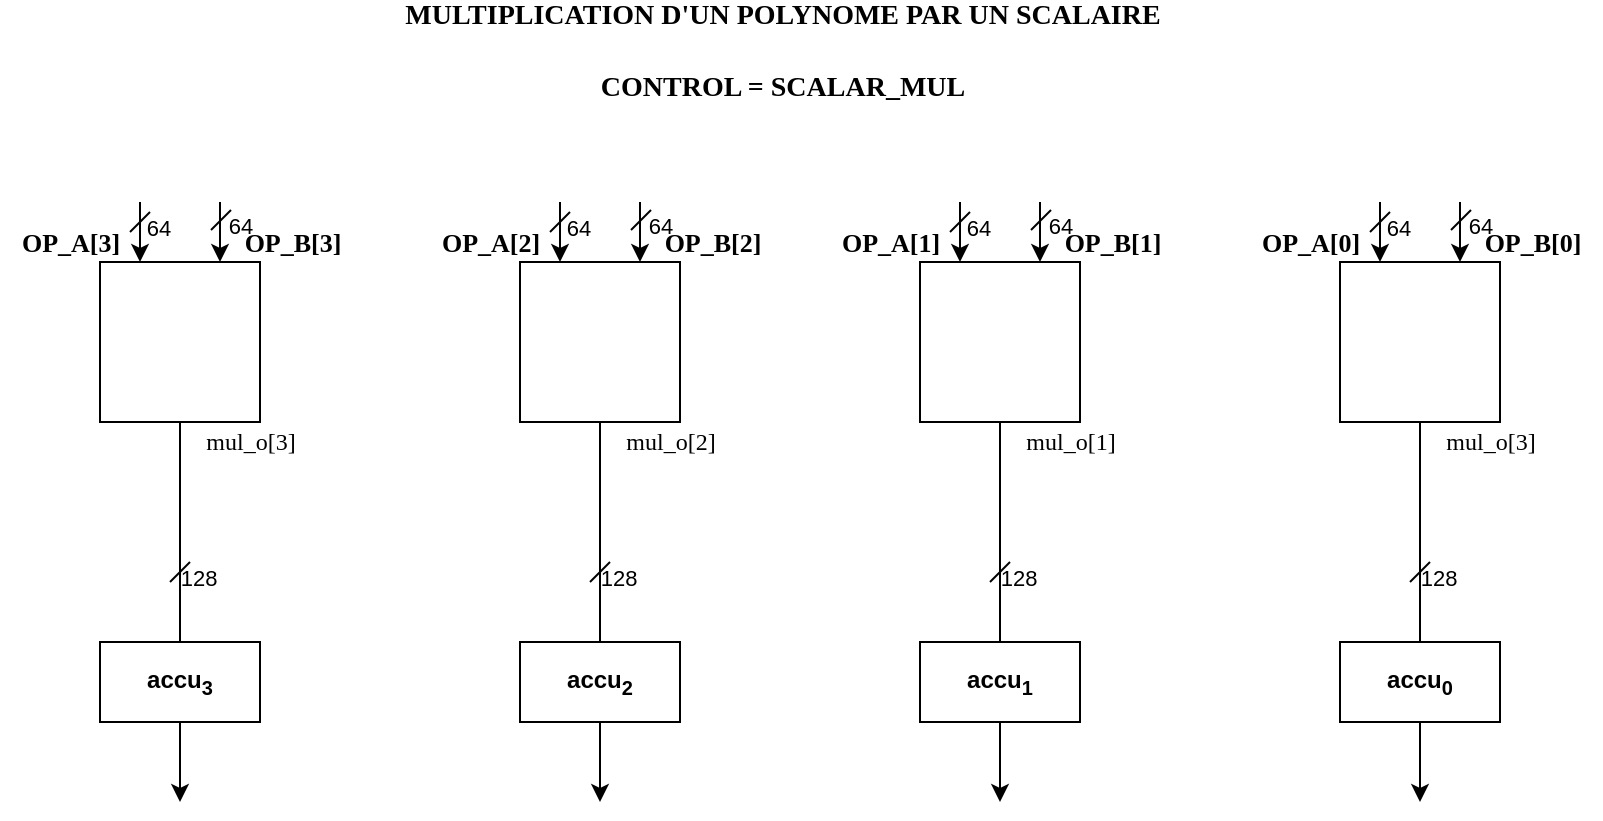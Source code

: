 <mxfile version="14.4.9" type="device"><diagram id="TvV8erstPbMLg1v7HmDn" name="Page-1"><mxGraphModel dx="1422" dy="791" grid="1" gridSize="10" guides="1" tooltips="1" connect="1" arrows="1" fold="1" page="1" pageScale="1" pageWidth="1654" pageHeight="2336" math="0" shadow="0"><root><mxCell id="0"/><mxCell id="1" parent="0"/><mxCell id="G1wsKkONEAEz0dRTlY_H-1" style="edgeStyle=orthogonalEdgeStyle;rounded=0;orthogonalLoop=1;jettySize=auto;html=1;exitX=0.5;exitY=1;exitDx=0;exitDy=0;endArrow=none;endFill=0;startArrow=none;startFill=0;entryX=0.5;entryY=0;entryDx=0;entryDy=0;" edge="1" parent="1" source="G1wsKkONEAEz0dRTlY_H-3" target="G1wsKkONEAEz0dRTlY_H-17"><mxGeometry relative="1" as="geometry"><mxPoint x="600" y="630" as="targetPoint"/><Array as="points"/></mxGeometry></mxCell><mxCell id="G1wsKkONEAEz0dRTlY_H-2" style="edgeStyle=orthogonalEdgeStyle;rounded=0;orthogonalLoop=1;jettySize=auto;html=1;exitX=0.25;exitY=0;exitDx=0;exitDy=0;endArrow=none;endFill=0;startArrow=classic;startFill=1;" edge="1" parent="1" source="G1wsKkONEAEz0dRTlY_H-3"><mxGeometry relative="1" as="geometry"><mxPoint x="580" y="420" as="targetPoint"/></mxGeometry></mxCell><mxCell id="G1wsKkONEAEz0dRTlY_H-127" style="edgeStyle=orthogonalEdgeStyle;rounded=0;orthogonalLoop=1;jettySize=auto;html=1;exitX=0.75;exitY=0;exitDx=0;exitDy=0;startArrow=classic;startFill=1;endArrow=none;endFill=0;" edge="1" parent="1" source="G1wsKkONEAEz0dRTlY_H-3"><mxGeometry relative="1" as="geometry"><mxPoint x="620" y="420" as="targetPoint"/></mxGeometry></mxCell><mxCell id="G1wsKkONEAEz0dRTlY_H-3" value="" style="rounded=0;whiteSpace=wrap;html=1;" vertex="1" parent="1"><mxGeometry x="560" y="450" width="80" height="80" as="geometry"/></mxCell><mxCell id="G1wsKkONEAEz0dRTlY_H-4" value="&lt;font style=&quot;font-size: 13px&quot;&gt;&lt;b&gt;&lt;font style=&quot;font-size: 13px&quot; face=&quot;Lucida Console&quot;&gt;OP_B[3]&lt;/font&gt;&lt;/b&gt;&lt;/font&gt;" style="text;html=1;align=center;verticalAlign=middle;resizable=0;points=[];autosize=1;" vertex="1" parent="1"><mxGeometry x="620.5" y="430" width="70" height="20" as="geometry"/></mxCell><mxCell id="G1wsKkONEAEz0dRTlY_H-5" value="&lt;font style=&quot;font-size: 13px&quot;&gt;&lt;b&gt;&lt;font style=&quot;font-size: 13px&quot; face=&quot;Lucida Console&quot;&gt;OP_A[3]&lt;/font&gt;&lt;/b&gt;&lt;/font&gt;" style="text;html=1;align=center;verticalAlign=middle;resizable=0;points=[];autosize=1;" vertex="1" parent="1"><mxGeometry x="510" y="430" width="70" height="20" as="geometry"/></mxCell><mxCell id="G1wsKkONEAEz0dRTlY_H-6" value="&lt;font face=&quot;Lucida Console&quot;&gt;mul_o[3]&lt;/font&gt;" style="text;html=1;align=center;verticalAlign=middle;resizable=0;points=[];autosize=1;" vertex="1" parent="1"><mxGeometry x="599.75" y="530" width="70" height="20" as="geometry"/></mxCell><mxCell id="G1wsKkONEAEz0dRTlY_H-7" value="" style="shape=image;html=1;verticalAlign=top;verticalLabelPosition=bottom;labelBackgroundColor=#ffffff;imageAspect=0;aspect=fixed;image=https://cdn2.iconfinder.com/data/icons/font-awesome/1792/asterisk-128.png;strokeColor=#000000;" vertex="1" parent="1"><mxGeometry x="580" y="470" width="40" height="40" as="geometry"/></mxCell><mxCell id="G1wsKkONEAEz0dRTlY_H-128" style="edgeStyle=orthogonalEdgeStyle;rounded=0;orthogonalLoop=1;jettySize=auto;html=1;exitX=0.5;exitY=1;exitDx=0;exitDy=0;startArrow=none;startFill=0;endArrow=classic;endFill=1;" edge="1" parent="1" source="G1wsKkONEAEz0dRTlY_H-17"><mxGeometry relative="1" as="geometry"><mxPoint x="600" y="720" as="targetPoint"/></mxGeometry></mxCell><mxCell id="G1wsKkONEAEz0dRTlY_H-17" value="&lt;b&gt;accu&lt;sub&gt;3&lt;/sub&gt;&lt;/b&gt;" style="rounded=0;whiteSpace=wrap;html=1;" vertex="1" parent="1"><mxGeometry x="560" y="640" width="80" height="40" as="geometry"/></mxCell><mxCell id="G1wsKkONEAEz0dRTlY_H-24" value="&lt;div&gt;64&lt;/div&gt;" style="endArrow=none;html=1;labelBackgroundColor=none;labelPosition=center;verticalLabelPosition=bottom;align=center;verticalAlign=bottom;" edge="1" parent="1"><mxGeometry x="-0.3" y="-15" width="50" height="50" relative="1" as="geometry"><mxPoint x="575" y="435" as="sourcePoint"/><mxPoint x="585" y="425" as="targetPoint"/><mxPoint as="offset"/></mxGeometry></mxCell><mxCell id="G1wsKkONEAEz0dRTlY_H-25" value="128" style="endArrow=none;html=1;labelBackgroundColor=none;labelPosition=center;verticalLabelPosition=bottom;align=center;verticalAlign=bottom;" edge="1" parent="1"><mxGeometry x="-0.3" y="-15" width="50" height="50" relative="1" as="geometry"><mxPoint x="595" y="610" as="sourcePoint"/><mxPoint x="605" y="600" as="targetPoint"/><mxPoint as="offset"/></mxGeometry></mxCell><mxCell id="G1wsKkONEAEz0dRTlY_H-29" value="64" style="endArrow=none;html=1;labelBackgroundColor=none;labelPosition=center;verticalLabelPosition=bottom;align=center;verticalAlign=bottom;" edge="1" parent="1"><mxGeometry x="-0.3" y="-15" width="50" height="50" relative="1" as="geometry"><mxPoint x="615.5" y="434" as="sourcePoint"/><mxPoint x="625.5" y="424" as="targetPoint"/><mxPoint as="offset"/></mxGeometry></mxCell><mxCell id="G1wsKkONEAEz0dRTlY_H-125" value="&lt;font size=&quot;1&quot; face=&quot;Lucida Console&quot;&gt;&lt;b style=&quot;font-size: 14px&quot;&gt;MULTIPLICATION D'UN POLYNOME PAR UN SCALAIRE&lt;/b&gt;&lt;/font&gt;&lt;font size=&quot;1&quot; face=&quot;Lucida Console&quot;&gt;&lt;b style=&quot;font-size: 14px&quot;&gt;&lt;br&gt;&lt;/b&gt;&lt;/font&gt;&lt;div style=&quot;font-size: 14px&quot;&gt;&lt;font style=&quot;font-size: 14px&quot; face=&quot;Lucida Console&quot;&gt;&lt;b&gt;&lt;br&gt;&lt;/b&gt;&lt;/font&gt;&lt;/div&gt;&lt;div style=&quot;font-size: 14px&quot;&gt;&lt;font style=&quot;font-size: 14px&quot; face=&quot;Lucida Console&quot;&gt;&lt;b&gt;CONTROL = SCALAR_MUL&lt;/b&gt;&lt;/font&gt;&lt;br&gt;&lt;/div&gt;&lt;font size=&quot;1&quot; face=&quot;Lucida Console&quot;&gt;&lt;b style=&quot;font-size: 14px&quot;&gt;&lt;/b&gt;&lt;/font&gt;&lt;font size=&quot;1&quot; face=&quot;Lucida Console&quot;&gt;&lt;b style=&quot;font-size: 14px&quot;&gt;&lt;span class=&quot;ILfuVd&quot;&gt;&lt;span class=&quot;hgKElc&quot;&gt;&lt;/span&gt;&lt;/span&gt;&lt;/b&gt;&lt;/font&gt;" style="text;html=1;align=center;verticalAlign=middle;resizable=0;points=[];autosize=1;" vertex="1" parent="1"><mxGeometry x="700.5" y="320" width="400" height="50" as="geometry"/></mxCell><mxCell id="G1wsKkONEAEz0dRTlY_H-129" style="edgeStyle=orthogonalEdgeStyle;rounded=0;orthogonalLoop=1;jettySize=auto;html=1;exitX=0.5;exitY=1;exitDx=0;exitDy=0;endArrow=none;endFill=0;startArrow=none;startFill=0;entryX=0.5;entryY=0;entryDx=0;entryDy=0;" edge="1" parent="1" source="G1wsKkONEAEz0dRTlY_H-132" target="G1wsKkONEAEz0dRTlY_H-138"><mxGeometry relative="1" as="geometry"><mxPoint x="810" y="630" as="targetPoint"/><Array as="points"/></mxGeometry></mxCell><mxCell id="G1wsKkONEAEz0dRTlY_H-130" style="edgeStyle=orthogonalEdgeStyle;rounded=0;orthogonalLoop=1;jettySize=auto;html=1;exitX=0.25;exitY=0;exitDx=0;exitDy=0;endArrow=none;endFill=0;startArrow=classic;startFill=1;" edge="1" parent="1" source="G1wsKkONEAEz0dRTlY_H-132"><mxGeometry relative="1" as="geometry"><mxPoint x="790" y="420" as="targetPoint"/></mxGeometry></mxCell><mxCell id="G1wsKkONEAEz0dRTlY_H-131" style="edgeStyle=orthogonalEdgeStyle;rounded=0;orthogonalLoop=1;jettySize=auto;html=1;exitX=0.75;exitY=0;exitDx=0;exitDy=0;startArrow=classic;startFill=1;endArrow=none;endFill=0;" edge="1" parent="1" source="G1wsKkONEAEz0dRTlY_H-132"><mxGeometry relative="1" as="geometry"><mxPoint x="830" y="420" as="targetPoint"/></mxGeometry></mxCell><mxCell id="G1wsKkONEAEz0dRTlY_H-132" value="" style="rounded=0;whiteSpace=wrap;html=1;" vertex="1" parent="1"><mxGeometry x="770" y="450" width="80" height="80" as="geometry"/></mxCell><mxCell id="G1wsKkONEAEz0dRTlY_H-133" value="&lt;font style=&quot;font-size: 13px&quot;&gt;&lt;b&gt;&lt;font style=&quot;font-size: 13px&quot; face=&quot;Lucida Console&quot;&gt;OP_B[2]&lt;/font&gt;&lt;/b&gt;&lt;/font&gt;" style="text;html=1;align=center;verticalAlign=middle;resizable=0;points=[];autosize=1;" vertex="1" parent="1"><mxGeometry x="830.5" y="430" width="70" height="20" as="geometry"/></mxCell><mxCell id="G1wsKkONEAEz0dRTlY_H-134" value="&lt;font style=&quot;font-size: 13px&quot;&gt;&lt;b&gt;&lt;font style=&quot;font-size: 13px&quot; face=&quot;Lucida Console&quot;&gt;OP_A[2]&lt;/font&gt;&lt;/b&gt;&lt;/font&gt;" style="text;html=1;align=center;verticalAlign=middle;resizable=0;points=[];autosize=1;" vertex="1" parent="1"><mxGeometry x="720" y="430" width="70" height="20" as="geometry"/></mxCell><mxCell id="G1wsKkONEAEz0dRTlY_H-135" value="&lt;font face=&quot;Lucida Console&quot;&gt;mul_o[2]&lt;/font&gt;" style="text;html=1;align=center;verticalAlign=middle;resizable=0;points=[];autosize=1;" vertex="1" parent="1"><mxGeometry x="809.75" y="530" width="70" height="20" as="geometry"/></mxCell><mxCell id="G1wsKkONEAEz0dRTlY_H-136" value="" style="shape=image;html=1;verticalAlign=top;verticalLabelPosition=bottom;labelBackgroundColor=#ffffff;imageAspect=0;aspect=fixed;image=https://cdn2.iconfinder.com/data/icons/font-awesome/1792/asterisk-128.png;strokeColor=#000000;" vertex="1" parent="1"><mxGeometry x="790" y="470" width="40" height="40" as="geometry"/></mxCell><mxCell id="G1wsKkONEAEz0dRTlY_H-137" style="edgeStyle=orthogonalEdgeStyle;rounded=0;orthogonalLoop=1;jettySize=auto;html=1;exitX=0.5;exitY=1;exitDx=0;exitDy=0;startArrow=none;startFill=0;endArrow=classic;endFill=1;" edge="1" parent="1" source="G1wsKkONEAEz0dRTlY_H-138"><mxGeometry relative="1" as="geometry"><mxPoint x="810" y="720" as="targetPoint"/></mxGeometry></mxCell><mxCell id="G1wsKkONEAEz0dRTlY_H-138" value="&lt;b&gt;accu&lt;sub&gt;2&lt;/sub&gt;&lt;/b&gt;" style="rounded=0;whiteSpace=wrap;html=1;" vertex="1" parent="1"><mxGeometry x="770" y="640" width="80" height="40" as="geometry"/></mxCell><mxCell id="G1wsKkONEAEz0dRTlY_H-139" value="&lt;div&gt;64&lt;/div&gt;" style="endArrow=none;html=1;labelBackgroundColor=none;labelPosition=center;verticalLabelPosition=bottom;align=center;verticalAlign=bottom;" edge="1" parent="1"><mxGeometry x="-0.3" y="-15" width="50" height="50" relative="1" as="geometry"><mxPoint x="785" y="435" as="sourcePoint"/><mxPoint x="795" y="425" as="targetPoint"/><mxPoint as="offset"/></mxGeometry></mxCell><mxCell id="G1wsKkONEAEz0dRTlY_H-140" value="128" style="endArrow=none;html=1;labelBackgroundColor=none;labelPosition=center;verticalLabelPosition=bottom;align=center;verticalAlign=bottom;" edge="1" parent="1"><mxGeometry x="-0.3" y="-15" width="50" height="50" relative="1" as="geometry"><mxPoint x="805" y="610" as="sourcePoint"/><mxPoint x="815" y="600" as="targetPoint"/><mxPoint as="offset"/></mxGeometry></mxCell><mxCell id="G1wsKkONEAEz0dRTlY_H-141" value="64" style="endArrow=none;html=1;labelBackgroundColor=none;labelPosition=center;verticalLabelPosition=bottom;align=center;verticalAlign=bottom;" edge="1" parent="1"><mxGeometry x="-0.3" y="-15" width="50" height="50" relative="1" as="geometry"><mxPoint x="825.5" y="434" as="sourcePoint"/><mxPoint x="835.5" y="424" as="targetPoint"/><mxPoint as="offset"/></mxGeometry></mxCell><mxCell id="G1wsKkONEAEz0dRTlY_H-142" style="edgeStyle=orthogonalEdgeStyle;rounded=0;orthogonalLoop=1;jettySize=auto;html=1;exitX=0.5;exitY=1;exitDx=0;exitDy=0;endArrow=none;endFill=0;startArrow=none;startFill=0;entryX=0.5;entryY=0;entryDx=0;entryDy=0;" edge="1" parent="1" source="G1wsKkONEAEz0dRTlY_H-145" target="G1wsKkONEAEz0dRTlY_H-151"><mxGeometry relative="1" as="geometry"><mxPoint x="1010" y="630" as="targetPoint"/><Array as="points"/></mxGeometry></mxCell><mxCell id="G1wsKkONEAEz0dRTlY_H-143" style="edgeStyle=orthogonalEdgeStyle;rounded=0;orthogonalLoop=1;jettySize=auto;html=1;exitX=0.25;exitY=0;exitDx=0;exitDy=0;endArrow=none;endFill=0;startArrow=classic;startFill=1;" edge="1" parent="1" source="G1wsKkONEAEz0dRTlY_H-145"><mxGeometry relative="1" as="geometry"><mxPoint x="990" y="420" as="targetPoint"/></mxGeometry></mxCell><mxCell id="G1wsKkONEAEz0dRTlY_H-144" style="edgeStyle=orthogonalEdgeStyle;rounded=0;orthogonalLoop=1;jettySize=auto;html=1;exitX=0.75;exitY=0;exitDx=0;exitDy=0;startArrow=classic;startFill=1;endArrow=none;endFill=0;" edge="1" parent="1" source="G1wsKkONEAEz0dRTlY_H-145"><mxGeometry relative="1" as="geometry"><mxPoint x="1030" y="420" as="targetPoint"/></mxGeometry></mxCell><mxCell id="G1wsKkONEAEz0dRTlY_H-145" value="" style="rounded=0;whiteSpace=wrap;html=1;" vertex="1" parent="1"><mxGeometry x="970" y="450" width="80" height="80" as="geometry"/></mxCell><mxCell id="G1wsKkONEAEz0dRTlY_H-146" value="&lt;font style=&quot;font-size: 13px&quot;&gt;&lt;b&gt;&lt;font style=&quot;font-size: 13px&quot; face=&quot;Lucida Console&quot;&gt;OP_B[1]&lt;/font&gt;&lt;/b&gt;&lt;/font&gt;" style="text;html=1;align=center;verticalAlign=middle;resizable=0;points=[];autosize=1;" vertex="1" parent="1"><mxGeometry x="1030.5" y="430" width="70" height="20" as="geometry"/></mxCell><mxCell id="G1wsKkONEAEz0dRTlY_H-147" value="&lt;font style=&quot;font-size: 13px&quot;&gt;&lt;b&gt;&lt;font style=&quot;font-size: 13px&quot; face=&quot;Lucida Console&quot;&gt;OP_A[1]&lt;/font&gt;&lt;/b&gt;&lt;/font&gt;" style="text;html=1;align=center;verticalAlign=middle;resizable=0;points=[];autosize=1;" vertex="1" parent="1"><mxGeometry x="920" y="430" width="70" height="20" as="geometry"/></mxCell><mxCell id="G1wsKkONEAEz0dRTlY_H-148" value="&lt;font face=&quot;Lucida Console&quot;&gt;mul_o[1]&lt;/font&gt;" style="text;html=1;align=center;verticalAlign=middle;resizable=0;points=[];autosize=1;" vertex="1" parent="1"><mxGeometry x="1009.75" y="530" width="70" height="20" as="geometry"/></mxCell><mxCell id="G1wsKkONEAEz0dRTlY_H-149" value="" style="shape=image;html=1;verticalAlign=top;verticalLabelPosition=bottom;labelBackgroundColor=#ffffff;imageAspect=0;aspect=fixed;image=https://cdn2.iconfinder.com/data/icons/font-awesome/1792/asterisk-128.png;strokeColor=#000000;" vertex="1" parent="1"><mxGeometry x="990" y="470" width="40" height="40" as="geometry"/></mxCell><mxCell id="G1wsKkONEAEz0dRTlY_H-150" style="edgeStyle=orthogonalEdgeStyle;rounded=0;orthogonalLoop=1;jettySize=auto;html=1;exitX=0.5;exitY=1;exitDx=0;exitDy=0;startArrow=none;startFill=0;endArrow=classic;endFill=1;" edge="1" parent="1" source="G1wsKkONEAEz0dRTlY_H-151"><mxGeometry relative="1" as="geometry"><mxPoint x="1010" y="720" as="targetPoint"/></mxGeometry></mxCell><mxCell id="G1wsKkONEAEz0dRTlY_H-151" value="&lt;b&gt;accu&lt;sub&gt;1&lt;/sub&gt;&lt;/b&gt;" style="rounded=0;whiteSpace=wrap;html=1;" vertex="1" parent="1"><mxGeometry x="970" y="640" width="80" height="40" as="geometry"/></mxCell><mxCell id="G1wsKkONEAEz0dRTlY_H-152" value="&lt;div&gt;64&lt;/div&gt;" style="endArrow=none;html=1;labelBackgroundColor=none;labelPosition=center;verticalLabelPosition=bottom;align=center;verticalAlign=bottom;" edge="1" parent="1"><mxGeometry x="-0.3" y="-15" width="50" height="50" relative="1" as="geometry"><mxPoint x="985" y="435" as="sourcePoint"/><mxPoint x="995" y="425" as="targetPoint"/><mxPoint as="offset"/></mxGeometry></mxCell><mxCell id="G1wsKkONEAEz0dRTlY_H-153" value="128" style="endArrow=none;html=1;labelBackgroundColor=none;labelPosition=center;verticalLabelPosition=bottom;align=center;verticalAlign=bottom;" edge="1" parent="1"><mxGeometry x="-0.3" y="-15" width="50" height="50" relative="1" as="geometry"><mxPoint x="1005" y="610" as="sourcePoint"/><mxPoint x="1015" y="600" as="targetPoint"/><mxPoint as="offset"/></mxGeometry></mxCell><mxCell id="G1wsKkONEAEz0dRTlY_H-154" value="64" style="endArrow=none;html=1;labelBackgroundColor=none;labelPosition=center;verticalLabelPosition=bottom;align=center;verticalAlign=bottom;" edge="1" parent="1"><mxGeometry x="-0.3" y="-15" width="50" height="50" relative="1" as="geometry"><mxPoint x="1025.5" y="434" as="sourcePoint"/><mxPoint x="1035.5" y="424" as="targetPoint"/><mxPoint as="offset"/></mxGeometry></mxCell><mxCell id="G1wsKkONEAEz0dRTlY_H-155" style="edgeStyle=orthogonalEdgeStyle;rounded=0;orthogonalLoop=1;jettySize=auto;html=1;exitX=0.5;exitY=1;exitDx=0;exitDy=0;endArrow=none;endFill=0;startArrow=none;startFill=0;entryX=0.5;entryY=0;entryDx=0;entryDy=0;" edge="1" parent="1" source="G1wsKkONEAEz0dRTlY_H-158" target="G1wsKkONEAEz0dRTlY_H-164"><mxGeometry relative="1" as="geometry"><mxPoint x="1220" y="630" as="targetPoint"/><Array as="points"/></mxGeometry></mxCell><mxCell id="G1wsKkONEAEz0dRTlY_H-156" style="edgeStyle=orthogonalEdgeStyle;rounded=0;orthogonalLoop=1;jettySize=auto;html=1;exitX=0.25;exitY=0;exitDx=0;exitDy=0;endArrow=none;endFill=0;startArrow=classic;startFill=1;" edge="1" parent="1" source="G1wsKkONEAEz0dRTlY_H-158"><mxGeometry relative="1" as="geometry"><mxPoint x="1200" y="420" as="targetPoint"/></mxGeometry></mxCell><mxCell id="G1wsKkONEAEz0dRTlY_H-157" style="edgeStyle=orthogonalEdgeStyle;rounded=0;orthogonalLoop=1;jettySize=auto;html=1;exitX=0.75;exitY=0;exitDx=0;exitDy=0;startArrow=classic;startFill=1;endArrow=none;endFill=0;" edge="1" parent="1" source="G1wsKkONEAEz0dRTlY_H-158"><mxGeometry relative="1" as="geometry"><mxPoint x="1240" y="420" as="targetPoint"/></mxGeometry></mxCell><mxCell id="G1wsKkONEAEz0dRTlY_H-158" value="" style="rounded=0;whiteSpace=wrap;html=1;" vertex="1" parent="1"><mxGeometry x="1180" y="450" width="80" height="80" as="geometry"/></mxCell><mxCell id="G1wsKkONEAEz0dRTlY_H-159" value="&lt;font style=&quot;font-size: 13px&quot;&gt;&lt;b&gt;&lt;font style=&quot;font-size: 13px&quot; face=&quot;Lucida Console&quot;&gt;OP_B[0]&lt;/font&gt;&lt;/b&gt;&lt;/font&gt;" style="text;html=1;align=center;verticalAlign=middle;resizable=0;points=[];autosize=1;" vertex="1" parent="1"><mxGeometry x="1240.5" y="430" width="70" height="20" as="geometry"/></mxCell><mxCell id="G1wsKkONEAEz0dRTlY_H-160" value="&lt;font style=&quot;font-size: 13px&quot;&gt;&lt;b&gt;&lt;font style=&quot;font-size: 13px&quot; face=&quot;Lucida Console&quot;&gt;OP_A[0]&lt;/font&gt;&lt;/b&gt;&lt;/font&gt;" style="text;html=1;align=center;verticalAlign=middle;resizable=0;points=[];autosize=1;" vertex="1" parent="1"><mxGeometry x="1130" y="430" width="70" height="20" as="geometry"/></mxCell><mxCell id="G1wsKkONEAEz0dRTlY_H-161" value="&lt;font face=&quot;Lucida Console&quot;&gt;mul_o[3]&lt;/font&gt;" style="text;html=1;align=center;verticalAlign=middle;resizable=0;points=[];autosize=1;" vertex="1" parent="1"><mxGeometry x="1219.75" y="530" width="70" height="20" as="geometry"/></mxCell><mxCell id="G1wsKkONEAEz0dRTlY_H-162" value="" style="shape=image;html=1;verticalAlign=top;verticalLabelPosition=bottom;labelBackgroundColor=#ffffff;imageAspect=0;aspect=fixed;image=https://cdn2.iconfinder.com/data/icons/font-awesome/1792/asterisk-128.png;strokeColor=#000000;" vertex="1" parent="1"><mxGeometry x="1200" y="470" width="40" height="40" as="geometry"/></mxCell><mxCell id="G1wsKkONEAEz0dRTlY_H-163" style="edgeStyle=orthogonalEdgeStyle;rounded=0;orthogonalLoop=1;jettySize=auto;html=1;exitX=0.5;exitY=1;exitDx=0;exitDy=0;startArrow=none;startFill=0;endArrow=classic;endFill=1;" edge="1" parent="1" source="G1wsKkONEAEz0dRTlY_H-164"><mxGeometry relative="1" as="geometry"><mxPoint x="1220" y="720" as="targetPoint"/></mxGeometry></mxCell><mxCell id="G1wsKkONEAEz0dRTlY_H-164" value="&lt;b&gt;accu&lt;sub&gt;0&lt;/sub&gt;&lt;/b&gt;" style="rounded=0;whiteSpace=wrap;html=1;" vertex="1" parent="1"><mxGeometry x="1180" y="640" width="80" height="40" as="geometry"/></mxCell><mxCell id="G1wsKkONEAEz0dRTlY_H-165" value="&lt;div&gt;64&lt;/div&gt;" style="endArrow=none;html=1;labelBackgroundColor=none;labelPosition=center;verticalLabelPosition=bottom;align=center;verticalAlign=bottom;" edge="1" parent="1"><mxGeometry x="-0.3" y="-15" width="50" height="50" relative="1" as="geometry"><mxPoint x="1195" y="435" as="sourcePoint"/><mxPoint x="1205" y="425" as="targetPoint"/><mxPoint as="offset"/></mxGeometry></mxCell><mxCell id="G1wsKkONEAEz0dRTlY_H-166" value="128" style="endArrow=none;html=1;labelBackgroundColor=none;labelPosition=center;verticalLabelPosition=bottom;align=center;verticalAlign=bottom;" edge="1" parent="1"><mxGeometry x="-0.3" y="-15" width="50" height="50" relative="1" as="geometry"><mxPoint x="1215" y="610" as="sourcePoint"/><mxPoint x="1225" y="600" as="targetPoint"/><mxPoint as="offset"/></mxGeometry></mxCell><mxCell id="G1wsKkONEAEz0dRTlY_H-167" value="64" style="endArrow=none;html=1;labelBackgroundColor=none;labelPosition=center;verticalLabelPosition=bottom;align=center;verticalAlign=bottom;" edge="1" parent="1"><mxGeometry x="-0.3" y="-15" width="50" height="50" relative="1" as="geometry"><mxPoint x="1235.5" y="434" as="sourcePoint"/><mxPoint x="1245.5" y="424" as="targetPoint"/><mxPoint as="offset"/></mxGeometry></mxCell></root></mxGraphModel></diagram></mxfile>
